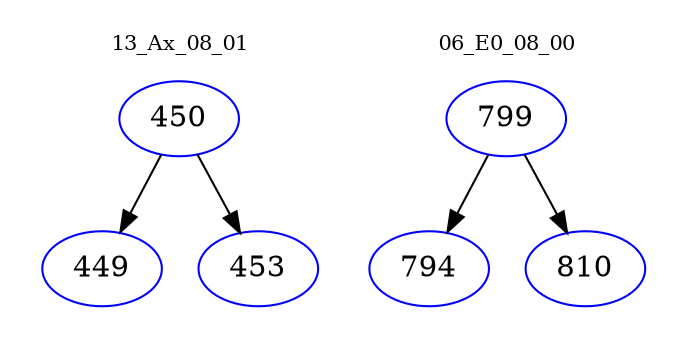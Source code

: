 digraph{
subgraph cluster_0 {
color = white
label = "13_Ax_08_01";
fontsize=10;
T0_450 [label="450", color="blue"]
T0_450 -> T0_449 [color="black"]
T0_449 [label="449", color="blue"]
T0_450 -> T0_453 [color="black"]
T0_453 [label="453", color="blue"]
}
subgraph cluster_1 {
color = white
label = "06_E0_08_00";
fontsize=10;
T1_799 [label="799", color="blue"]
T1_799 -> T1_794 [color="black"]
T1_794 [label="794", color="blue"]
T1_799 -> T1_810 [color="black"]
T1_810 [label="810", color="blue"]
}
}
